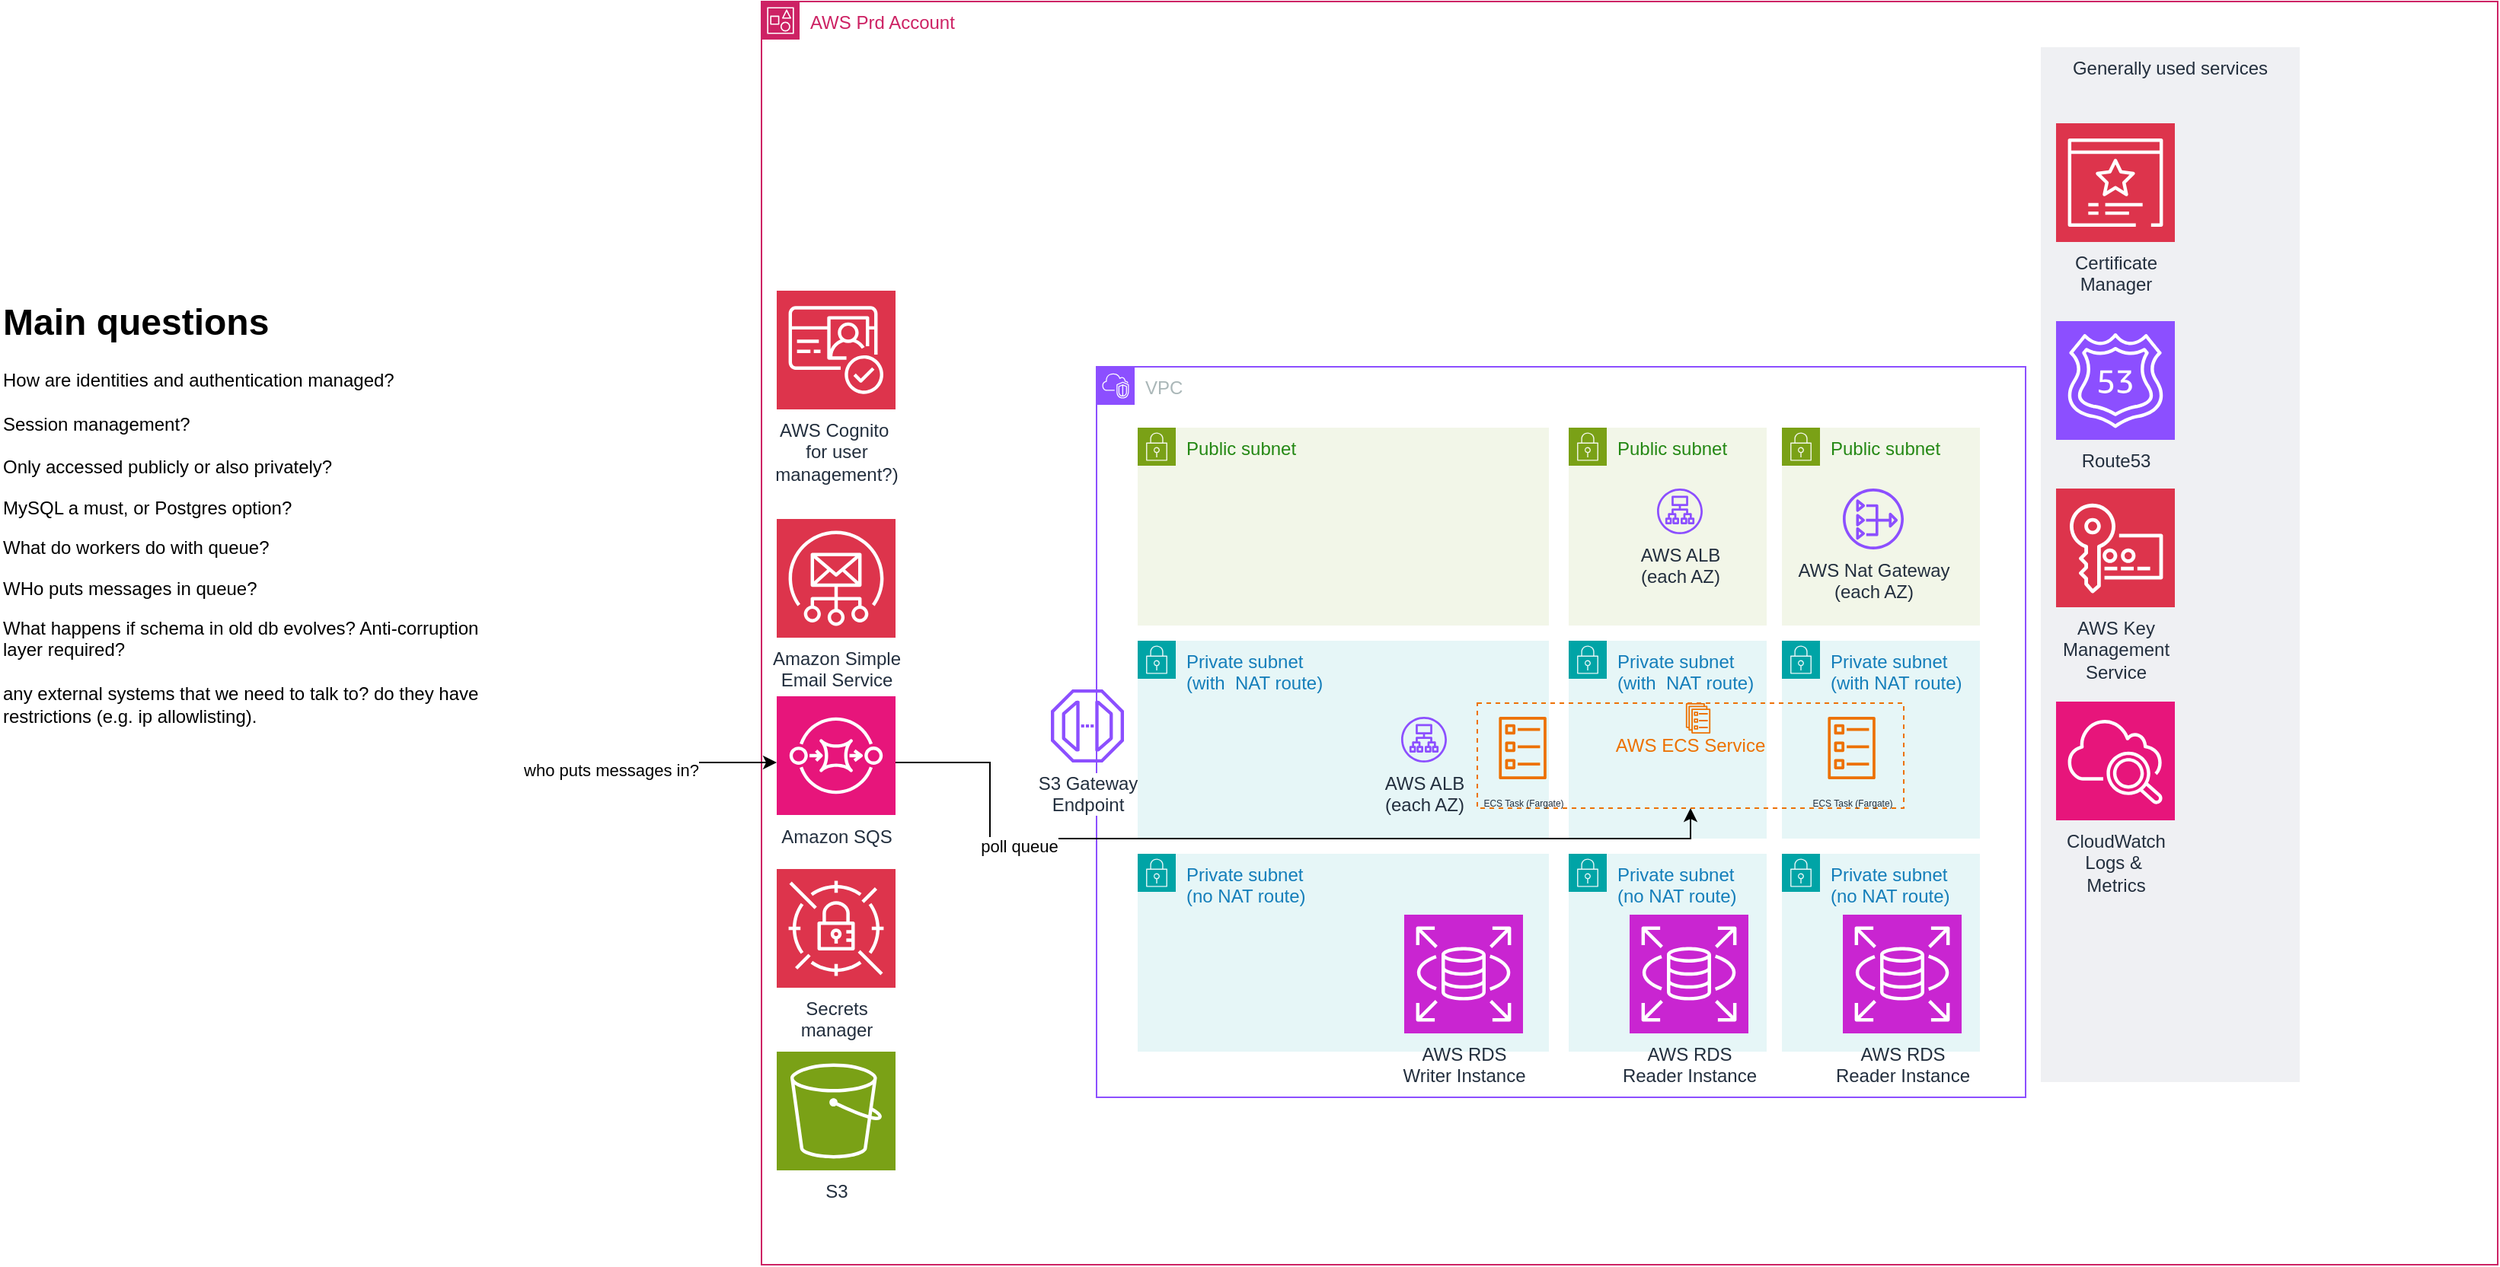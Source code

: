 <mxfile version="27.1.3">
  <diagram name="web-app" id="7FVg5mMptfWyBlxpJ3zD">
    <mxGraphModel dx="2907" dy="1952" grid="1" gridSize="10" guides="1" tooltips="1" connect="1" arrows="1" fold="1" page="1" pageScale="1" pageWidth="827" pageHeight="1169" math="0" shadow="0">
      <root>
        <mxCell id="0" />
        <mxCell id="1" value="new background" style="locked=1;" parent="0" />
        <mxCell id="7gcp-KZ2jk-KzHVOEvSe-1" value="AWS Prd Account" style="points=[[0,0],[0.25,0],[0.5,0],[0.75,0],[1,0],[1,0.25],[1,0.5],[1,0.75],[1,1],[0.75,1],[0.5,1],[0.25,1],[0,1],[0,0.75],[0,0.5],[0,0.25]];outlineConnect=0;gradientColor=none;html=1;whiteSpace=wrap;fontSize=12;fontStyle=0;container=1;pointerEvents=0;collapsible=0;recursiveResize=0;shape=mxgraph.aws4.group;grIcon=mxgraph.aws4.group_account;strokeColor=#CD2264;fillColor=none;verticalAlign=top;align=left;spacingLeft=30;fontColor=#CD2264;dashed=0;" parent="1" vertex="1">
          <mxGeometry x="-410" y="-10" width="1140" height="830" as="geometry" />
        </mxCell>
        <mxCell id="9FbU15Thdnti-AI83fav-73" value="Secrets &lt;br&gt;manager" style="sketch=0;points=[[0,0,0],[0.25,0,0],[0.5,0,0],[0.75,0,0],[1,0,0],[0,1,0],[0.25,1,0],[0.5,1,0],[0.75,1,0],[1,1,0],[0,0.25,0],[0,0.5,0],[0,0.75,0],[1,0.25,0],[1,0.5,0],[1,0.75,0]];outlineConnect=0;fontColor=#232F3E;fillColor=#DD344C;strokeColor=#ffffff;dashed=0;verticalLabelPosition=bottom;verticalAlign=top;align=center;html=1;fontSize=12;fontStyle=0;aspect=fixed;shape=mxgraph.aws4.resourceIcon;resIcon=mxgraph.aws4.secrets_manager;" vertex="1" parent="7gcp-KZ2jk-KzHVOEvSe-1">
          <mxGeometry x="10" y="570" width="78" height="78" as="geometry" />
        </mxCell>
        <mxCell id="9FbU15Thdnti-AI83fav-87" value="Amazon SQS" style="sketch=0;points=[[0,0,0],[0.25,0,0],[0.5,0,0],[0.75,0,0],[1,0,0],[0,1,0],[0.25,1,0],[0.5,1,0],[0.75,1,0],[1,1,0],[0,0.25,0],[0,0.5,0],[0,0.75,0],[1,0.25,0],[1,0.5,0],[1,0.75,0]];outlineConnect=0;fontColor=#232F3E;fillColor=#E7157B;strokeColor=#ffffff;dashed=0;verticalLabelPosition=bottom;verticalAlign=top;align=center;html=1;fontSize=12;fontStyle=0;aspect=fixed;shape=mxgraph.aws4.resourceIcon;resIcon=mxgraph.aws4.sqs;" vertex="1" parent="7gcp-KZ2jk-KzHVOEvSe-1">
          <mxGeometry x="10" y="456.5" width="78" height="78" as="geometry" />
        </mxCell>
        <mxCell id="7gcp-KZ2jk-KzHVOEvSe-18" value="new vpc" style="locked=1;" parent="0" />
        <mxCell id="7gcp-KZ2jk-KzHVOEvSe-19" value="VPC" style="points=[[0,0],[0.25,0],[0.5,0],[0.75,0],[1,0],[1,0.25],[1,0.5],[1,0.75],[1,1],[0.75,1],[0.5,1],[0.25,1],[0,1],[0,0.75],[0,0.5],[0,0.25]];outlineConnect=0;gradientColor=none;html=1;whiteSpace=wrap;fontSize=12;fontStyle=0;container=1;pointerEvents=0;collapsible=0;recursiveResize=0;shape=mxgraph.aws4.group;grIcon=mxgraph.aws4.group_vpc2;strokeColor=#8C4FFF;fillColor=none;verticalAlign=top;align=left;spacingLeft=30;fontColor=#AAB7B8;dashed=0;" parent="7gcp-KZ2jk-KzHVOEvSe-18" vertex="1">
          <mxGeometry x="-190" y="230" width="610" height="480" as="geometry" />
        </mxCell>
        <mxCell id="7gcp-KZ2jk-KzHVOEvSe-22" value="Public subnet" style="points=[[0,0],[0.25,0],[0.5,0],[0.75,0],[1,0],[1,0.25],[1,0.5],[1,0.75],[1,1],[0.75,1],[0.5,1],[0.25,1],[0,1],[0,0.75],[0,0.5],[0,0.25]];outlineConnect=0;gradientColor=none;html=1;whiteSpace=wrap;fontSize=12;fontStyle=0;container=1;pointerEvents=0;collapsible=0;recursiveResize=0;shape=mxgraph.aws4.group;grIcon=mxgraph.aws4.group_security_group;grStroke=0;strokeColor=#7AA116;fillColor=#F2F6E8;verticalAlign=top;align=left;spacingLeft=30;fontColor=#248814;dashed=0;" parent="7gcp-KZ2jk-KzHVOEvSe-19" vertex="1">
          <mxGeometry x="27" y="40" width="270" height="130" as="geometry" />
        </mxCell>
        <mxCell id="7gcp-KZ2jk-KzHVOEvSe-25" value="Private subnet&lt;br&gt;(with&amp;nbsp; NAT route)" style="points=[[0,0],[0.25,0],[0.5,0],[0.75,0],[1,0],[1,0.25],[1,0.5],[1,0.75],[1,1],[0.75,1],[0.5,1],[0.25,1],[0,1],[0,0.75],[0,0.5],[0,0.25]];outlineConnect=0;gradientColor=none;html=1;whiteSpace=wrap;fontSize=12;fontStyle=0;container=1;pointerEvents=0;collapsible=0;recursiveResize=0;shape=mxgraph.aws4.group;grIcon=mxgraph.aws4.group_security_group;grStroke=0;strokeColor=#00A4A6;fillColor=#E6F6F7;verticalAlign=top;align=left;spacingLeft=30;fontColor=#147EBA;dashed=0;" parent="7gcp-KZ2jk-KzHVOEvSe-19" vertex="1">
          <mxGeometry x="27" y="180" width="270" height="130" as="geometry" />
        </mxCell>
        <mxCell id="7gcp-KZ2jk-KzHVOEvSe-28" value="Private subnet&lt;br&gt;(no NAT route)" style="points=[[0,0],[0.25,0],[0.5,0],[0.75,0],[1,0],[1,0.25],[1,0.5],[1,0.75],[1,1],[0.75,1],[0.5,1],[0.25,1],[0,1],[0,0.75],[0,0.5],[0,0.25]];outlineConnect=0;gradientColor=none;html=1;whiteSpace=wrap;fontSize=12;fontStyle=0;container=1;pointerEvents=0;collapsible=0;recursiveResize=0;shape=mxgraph.aws4.group;grIcon=mxgraph.aws4.group_security_group;grStroke=0;strokeColor=#00A4A6;fillColor=#E6F6F7;verticalAlign=top;align=left;spacingLeft=30;fontColor=#147EBA;dashed=0;" parent="7gcp-KZ2jk-KzHVOEvSe-19" vertex="1">
          <mxGeometry x="27" y="320" width="270" height="130" as="geometry" />
        </mxCell>
        <mxCell id="7gcp-KZ2jk-KzHVOEvSe-23" value="Public subnet" style="points=[[0,0],[0.25,0],[0.5,0],[0.75,0],[1,0],[1,0.25],[1,0.5],[1,0.75],[1,1],[0.75,1],[0.5,1],[0.25,1],[0,1],[0,0.75],[0,0.5],[0,0.25]];outlineConnect=0;gradientColor=none;html=1;whiteSpace=wrap;fontSize=12;fontStyle=0;container=1;pointerEvents=0;collapsible=0;recursiveResize=0;shape=mxgraph.aws4.group;grIcon=mxgraph.aws4.group_security_group;grStroke=0;strokeColor=#7AA116;fillColor=#F2F6E8;verticalAlign=top;align=left;spacingLeft=30;fontColor=#248814;dashed=0;" parent="7gcp-KZ2jk-KzHVOEvSe-19" vertex="1">
          <mxGeometry x="310" y="40" width="130" height="130" as="geometry" />
        </mxCell>
        <mxCell id="7gcp-KZ2jk-KzHVOEvSe-24" value="Public subnet" style="points=[[0,0],[0.25,0],[0.5,0],[0.75,0],[1,0],[1,0.25],[1,0.5],[1,0.75],[1,1],[0.75,1],[0.5,1],[0.25,1],[0,1],[0,0.75],[0,0.5],[0,0.25]];outlineConnect=0;gradientColor=none;html=1;whiteSpace=wrap;fontSize=12;fontStyle=0;container=1;pointerEvents=0;collapsible=0;recursiveResize=0;shape=mxgraph.aws4.group;grIcon=mxgraph.aws4.group_security_group;grStroke=0;strokeColor=#7AA116;fillColor=#F2F6E8;verticalAlign=top;align=left;spacingLeft=30;fontColor=#248814;dashed=0;" parent="7gcp-KZ2jk-KzHVOEvSe-19" vertex="1">
          <mxGeometry x="450" y="40" width="130" height="130" as="geometry" />
        </mxCell>
        <mxCell id="9FbU15Thdnti-AI83fav-2" value="AWS Nat Gateway&lt;br&gt;(each AZ)" style="sketch=0;outlineConnect=0;fontColor=#232F3E;gradientColor=none;fillColor=#8C4FFF;strokeColor=none;dashed=0;verticalLabelPosition=bottom;verticalAlign=top;align=center;html=1;fontSize=12;fontStyle=0;aspect=fixed;pointerEvents=1;shape=mxgraph.aws4.nat_gateway;" vertex="1" parent="7gcp-KZ2jk-KzHVOEvSe-24">
          <mxGeometry x="40" y="40" width="40" height="40" as="geometry" />
        </mxCell>
        <mxCell id="7gcp-KZ2jk-KzHVOEvSe-26" value="Private subnet&lt;br&gt;(with&amp;nbsp; NAT route)" style="points=[[0,0],[0.25,0],[0.5,0],[0.75,0],[1,0],[1,0.25],[1,0.5],[1,0.75],[1,1],[0.75,1],[0.5,1],[0.25,1],[0,1],[0,0.75],[0,0.5],[0,0.25]];outlineConnect=0;gradientColor=none;html=1;whiteSpace=wrap;fontSize=12;fontStyle=0;container=1;pointerEvents=0;collapsible=0;recursiveResize=0;shape=mxgraph.aws4.group;grIcon=mxgraph.aws4.group_security_group;grStroke=0;strokeColor=#00A4A6;fillColor=#E6F6F7;verticalAlign=top;align=left;spacingLeft=30;fontColor=#147EBA;dashed=0;" parent="7gcp-KZ2jk-KzHVOEvSe-19" vertex="1">
          <mxGeometry x="310" y="180" width="130" height="130" as="geometry" />
        </mxCell>
        <mxCell id="7gcp-KZ2jk-KzHVOEvSe-27" value="Private subnet&lt;br&gt;(with NAT route)" style="points=[[0,0],[0.25,0],[0.5,0],[0.75,0],[1,0],[1,0.25],[1,0.5],[1,0.75],[1,1],[0.75,1],[0.5,1],[0.25,1],[0,1],[0,0.75],[0,0.5],[0,0.25]];outlineConnect=0;gradientColor=none;html=1;whiteSpace=wrap;fontSize=12;fontStyle=0;container=1;pointerEvents=0;collapsible=0;recursiveResize=0;shape=mxgraph.aws4.group;grIcon=mxgraph.aws4.group_security_group;grStroke=0;strokeColor=#00A4A6;fillColor=#E6F6F7;verticalAlign=top;align=left;spacingLeft=30;fontColor=#147EBA;dashed=0;" parent="7gcp-KZ2jk-KzHVOEvSe-19" vertex="1">
          <mxGeometry x="450" y="180" width="130" height="130" as="geometry" />
        </mxCell>
        <mxCell id="7gcp-KZ2jk-KzHVOEvSe-29" value="Private subnet&lt;br&gt;(no NAT route)" style="points=[[0,0],[0.25,0],[0.5,0],[0.75,0],[1,0],[1,0.25],[1,0.5],[1,0.75],[1,1],[0.75,1],[0.5,1],[0.25,1],[0,1],[0,0.75],[0,0.5],[0,0.25]];outlineConnect=0;gradientColor=none;html=1;whiteSpace=wrap;fontSize=12;fontStyle=0;container=1;pointerEvents=0;collapsible=0;recursiveResize=0;shape=mxgraph.aws4.group;grIcon=mxgraph.aws4.group_security_group;grStroke=0;strokeColor=#00A4A6;fillColor=#E6F6F7;verticalAlign=top;align=left;spacingLeft=30;fontColor=#147EBA;dashed=0;" parent="7gcp-KZ2jk-KzHVOEvSe-19" vertex="1">
          <mxGeometry x="310" y="320" width="130" height="130" as="geometry" />
        </mxCell>
        <mxCell id="7gcp-KZ2jk-KzHVOEvSe-30" value="Private subnet&lt;br&gt;(no NAT route)" style="points=[[0,0],[0.25,0],[0.5,0],[0.75,0],[1,0],[1,0.25],[1,0.5],[1,0.75],[1,1],[0.75,1],[0.5,1],[0.25,1],[0,1],[0,0.75],[0,0.5],[0,0.25]];outlineConnect=0;gradientColor=none;html=1;whiteSpace=wrap;fontSize=12;fontStyle=0;container=1;pointerEvents=0;collapsible=0;recursiveResize=0;shape=mxgraph.aws4.group;grIcon=mxgraph.aws4.group_security_group;grStroke=0;strokeColor=#00A4A6;fillColor=#E6F6F7;verticalAlign=top;align=left;spacingLeft=30;fontColor=#147EBA;dashed=0;" parent="7gcp-KZ2jk-KzHVOEvSe-19" vertex="1">
          <mxGeometry x="450" y="320" width="130" height="130" as="geometry" />
        </mxCell>
        <mxCell id="9FbU15Thdnti-AI83fav-3" value="VPC Peering" style="sketch=0;outlineConnect=0;fontColor=#232F3E;gradientColor=none;fillColor=#8C4FFF;strokeColor=none;dashed=0;verticalLabelPosition=bottom;verticalAlign=top;align=center;html=1;fontSize=12;fontStyle=0;aspect=fixed;pointerEvents=1;shape=mxgraph.aws4.peering;" vertex="1" parent="7gcp-KZ2jk-KzHVOEvSe-18">
          <mxGeometry x="490" y="470" width="78" height="78" as="geometry" />
        </mxCell>
        <mxCell id="7gcp-KZ2jk-KzHVOEvSe-4" value="new webapp" style="locked=1;" parent="0" />
        <mxCell id="7gcp-KZ2jk-KzHVOEvSe-21" value="AWS ALB&lt;br&gt;(each AZ)" style="sketch=0;outlineConnect=0;fontColor=#232F3E;gradientColor=none;fillColor=#8C4FFF;strokeColor=none;dashed=0;verticalLabelPosition=bottom;verticalAlign=top;align=center;html=1;fontSize=12;fontStyle=0;aspect=fixed;pointerEvents=1;shape=mxgraph.aws4.application_load_balancer;container=1;" parent="7gcp-KZ2jk-KzHVOEvSe-4" vertex="1" collapsed="1">
          <mxGeometry x="-20" y="460" width="90" height="30" as="geometry">
            <mxRectangle x="170" y="450" width="78" height="78" as="alternateBounds" />
          </mxGeometry>
        </mxCell>
        <mxCell id="7gcp-KZ2jk-KzHVOEvSe-35" value="" style="sketch=0;outlineConnect=0;fontColor=#232F3E;gradientColor=none;fillColor=#ED7100;strokeColor=none;dashed=0;verticalLabelPosition=bottom;verticalAlign=top;align=center;html=1;fontSize=12;fontStyle=0;aspect=fixed;pointerEvents=1;shape=mxgraph.aws4.ecs_service;container=1;" parent="7gcp-KZ2jk-KzHVOEvSe-21" vertex="1" collapsed="1">
          <mxGeometry x="87.5" y="-9" width="25" height="20" as="geometry">
            <mxRectangle x="200" y="472" width="39" height="48" as="alternateBounds" />
          </mxGeometry>
        </mxCell>
        <mxCell id="7gcp-KZ2jk-KzHVOEvSe-37" value="" style="group" parent="7gcp-KZ2jk-KzHVOEvSe-4" vertex="1" connectable="0">
          <mxGeometry x="70" y="451" width="270" height="69" as="geometry" />
        </mxCell>
        <mxCell id="7gcp-KZ2jk-KzHVOEvSe-34" value="&lt;br&gt;&lt;font style=&quot;color: light-dark(rgb(237, 113, 0), rgb(132, 148, 170));&quot;&gt;AWS ECS Service&lt;/font&gt;" style="fillColor=none;strokeColor=light-dark(#ED7100,#8494AA);dashed=1;verticalAlign=top;fontStyle=0;fontColor=#5A6C86;whiteSpace=wrap;html=1;" parent="7gcp-KZ2jk-KzHVOEvSe-37" vertex="1">
          <mxGeometry x="-10" width="280" height="69" as="geometry" />
        </mxCell>
        <mxCell id="7gcp-KZ2jk-KzHVOEvSe-32" value="" style="sketch=0;outlineConnect=0;fontColor=#232F3E;gradientColor=none;fillColor=#ED7100;strokeColor=none;dashed=0;verticalLabelPosition=bottom;verticalAlign=top;align=center;html=1;fontSize=12;fontStyle=0;aspect=fixed;pointerEvents=1;shape=mxgraph.aws4.ecs_service;container=1;" parent="7gcp-KZ2jk-KzHVOEvSe-37" vertex="1" collapsed="1">
          <mxGeometry x="122.5" width="25" height="20" as="geometry">
            <mxRectangle x="122.5" width="39" height="48" as="alternateBounds" />
          </mxGeometry>
        </mxCell>
        <mxCell id="7gcp-KZ2jk-KzHVOEvSe-38" value="&lt;font style=&quot;font-size: 6px;&quot;&gt;ECS Task (Fargate)&lt;/font&gt;" style="sketch=0;outlineConnect=0;fontColor=#232F3E;gradientColor=none;fillColor=#ED7100;strokeColor=none;dashed=0;verticalLabelPosition=bottom;verticalAlign=top;align=center;html=1;fontSize=12;fontStyle=0;aspect=fixed;pointerEvents=1;shape=mxgraph.aws4.ecs_task;" parent="7gcp-KZ2jk-KzHVOEvSe-37" vertex="1">
          <mxGeometry x="4" y="9" width="31.6" height="41" as="geometry" />
        </mxCell>
        <mxCell id="7gcp-KZ2jk-KzHVOEvSe-40" value="&lt;font style=&quot;font-size: 6px;&quot;&gt;ECS Task (Fargate)&lt;/font&gt;" style="sketch=0;outlineConnect=0;fontColor=#232F3E;gradientColor=none;fillColor=#ED7100;strokeColor=none;dashed=0;verticalLabelPosition=bottom;verticalAlign=top;align=center;html=1;fontSize=12;fontStyle=0;aspect=fixed;pointerEvents=1;shape=mxgraph.aws4.ecs_task;" parent="7gcp-KZ2jk-KzHVOEvSe-37" vertex="1">
          <mxGeometry x="220" y="9" width="31.6" height="41" as="geometry" />
        </mxCell>
        <mxCell id="7gcp-KZ2jk-KzHVOEvSe-41" value="AWS RDS&lt;br&gt;Writer Instance" style="sketch=0;points=[[0,0,0],[0.25,0,0],[0.5,0,0],[0.75,0,0],[1,0,0],[0,1,0],[0.25,1,0],[0.5,1,0],[0.75,1,0],[1,1,0],[0,0.25,0],[0,0.5,0],[0,0.75,0],[1,0.25,0],[1,0.5,0],[1,0.75,0]];outlineConnect=0;fontColor=#232F3E;fillColor=#C925D1;strokeColor=#ffffff;dashed=0;verticalLabelPosition=bottom;verticalAlign=top;align=center;html=1;fontSize=12;fontStyle=0;aspect=fixed;shape=mxgraph.aws4.resourceIcon;resIcon=mxgraph.aws4.rds;" parent="7gcp-KZ2jk-KzHVOEvSe-4" vertex="1">
          <mxGeometry x="12" y="590" width="78" height="78" as="geometry" />
        </mxCell>
        <mxCell id="7gcp-KZ2jk-KzHVOEvSe-42" value="AWS RDS&lt;br&gt;Reader Instance" style="sketch=0;points=[[0,0,0],[0.25,0,0],[0.5,0,0],[0.75,0,0],[1,0,0],[0,1,0],[0.25,1,0],[0.5,1,0],[0.75,1,0],[1,1,0],[0,0.25,0],[0,0.5,0],[0,0.75,0],[1,0.25,0],[1,0.5,0],[1,0.75,0]];outlineConnect=0;fontColor=#232F3E;fillColor=#C925D1;strokeColor=#ffffff;dashed=0;verticalLabelPosition=bottom;verticalAlign=top;align=center;html=1;fontSize=12;fontStyle=0;aspect=fixed;shape=mxgraph.aws4.resourceIcon;resIcon=mxgraph.aws4.rds;" parent="7gcp-KZ2jk-KzHVOEvSe-4" vertex="1">
          <mxGeometry x="160" y="590" width="78" height="78" as="geometry" />
        </mxCell>
        <mxCell id="7gcp-KZ2jk-KzHVOEvSe-44" value="AWS RDS&lt;br&gt;Reader Instance" style="sketch=0;points=[[0,0,0],[0.25,0,0],[0.5,0,0],[0.75,0,0],[1,0,0],[0,1,0],[0.25,1,0],[0.5,1,0],[0.75,1,0],[1,1,0],[0,0.25,0],[0,0.5,0],[0,0.75,0],[1,0.25,0],[1,0.5,0],[1,0.75,0]];outlineConnect=0;fontColor=#232F3E;fillColor=#C925D1;strokeColor=#ffffff;dashed=0;verticalLabelPosition=bottom;verticalAlign=top;align=center;html=1;fontSize=12;fontStyle=0;aspect=fixed;shape=mxgraph.aws4.resourceIcon;resIcon=mxgraph.aws4.rds;" parent="7gcp-KZ2jk-KzHVOEvSe-4" vertex="1">
          <mxGeometry x="300" y="590" width="78" height="78" as="geometry" />
        </mxCell>
        <mxCell id="9FbU15Thdnti-AI83fav-10" value="AWS ALB&lt;br&gt;(each AZ)" style="sketch=0;outlineConnect=0;fontColor=#232F3E;gradientColor=none;fillColor=#8C4FFF;strokeColor=none;dashed=0;verticalLabelPosition=bottom;verticalAlign=top;align=center;html=1;fontSize=12;fontStyle=0;aspect=fixed;pointerEvents=1;shape=mxgraph.aws4.application_load_balancer;container=1;" vertex="1" collapsed="1" parent="7gcp-KZ2jk-KzHVOEvSe-4">
          <mxGeometry x="148" y="310" width="90" height="30" as="geometry">
            <mxRectangle x="170" y="450" width="78" height="78" as="alternateBounds" />
          </mxGeometry>
        </mxCell>
        <mxCell id="9FbU15Thdnti-AI83fav-11" value="" style="sketch=0;outlineConnect=0;fontColor=#232F3E;gradientColor=none;fillColor=#ED7100;strokeColor=none;dashed=0;verticalLabelPosition=bottom;verticalAlign=top;align=center;html=1;fontSize=12;fontStyle=0;aspect=fixed;pointerEvents=1;shape=mxgraph.aws4.ecs_service;container=1;" vertex="1" collapsed="1" parent="9FbU15Thdnti-AI83fav-10">
          <mxGeometry x="87.5" y="-9" width="25" height="20" as="geometry">
            <mxRectangle x="200" y="472" width="39" height="48" as="alternateBounds" />
          </mxGeometry>
        </mxCell>
        <mxCell id="9FbU15Thdnti-AI83fav-53" value="AWS Cognito&amp;nbsp;&lt;br&gt;for user &lt;br&gt;management?)" style="sketch=0;points=[[0,0,0],[0.25,0,0],[0.5,0,0],[0.75,0,0],[1,0,0],[0,1,0],[0.25,1,0],[0.5,1,0],[0.75,1,0],[1,1,0],[0,0.25,0],[0,0.5,0],[0,0.75,0],[1,0.25,0],[1,0.5,0],[1,0.75,0]];outlineConnect=0;fontColor=#232F3E;fillColor=#DD344C;strokeColor=#ffffff;dashed=0;verticalLabelPosition=bottom;verticalAlign=top;align=center;html=1;fontSize=12;fontStyle=0;aspect=fixed;shape=mxgraph.aws4.resourceIcon;resIcon=mxgraph.aws4.cognito;" vertex="1" parent="7gcp-KZ2jk-KzHVOEvSe-4">
          <mxGeometry x="-400" y="180" width="78" height="78" as="geometry" />
        </mxCell>
        <mxCell id="9FbU15Thdnti-AI83fav-55" value="Amazon Simple &lt;br&gt;Email Service" style="sketch=0;points=[[0,0,0],[0.25,0,0],[0.5,0,0],[0.75,0,0],[1,0,0],[0,1,0],[0.25,1,0],[0.5,1,0],[0.75,1,0],[1,1,0],[0,0.25,0],[0,0.5,0],[0,0.75,0],[1,0.25,0],[1,0.5,0],[1,0.75,0]];outlineConnect=0;fontColor=#232F3E;fillColor=#DD344C;strokeColor=#ffffff;dashed=0;verticalLabelPosition=bottom;verticalAlign=top;align=center;html=1;fontSize=12;fontStyle=0;aspect=fixed;shape=mxgraph.aws4.resourceIcon;resIcon=mxgraph.aws4.simple_email_service;" vertex="1" parent="7gcp-KZ2jk-KzHVOEvSe-4">
          <mxGeometry x="-400" y="330" width="78" height="78" as="geometry" />
        </mxCell>
        <mxCell id="9FbU15Thdnti-AI83fav-76" value="&lt;span style=&quot;background-color: light-dark(#ffffff, var(--ge-dark-color, #121212));&quot;&gt;S3 Gateway &lt;br&gt;Endpoint&lt;/span&gt;" style="sketch=0;outlineConnect=0;fontColor=#232F3E;gradientColor=none;fillColor=#8C4FFF;strokeColor=none;dashed=0;verticalLabelPosition=bottom;verticalAlign=top;align=center;html=1;fontSize=12;fontStyle=0;aspect=fixed;pointerEvents=1;shape=mxgraph.aws4.endpoint;" vertex="1" parent="7gcp-KZ2jk-KzHVOEvSe-4">
          <mxGeometry x="-220" y="442" width="48" height="48" as="geometry" />
        </mxCell>
        <mxCell id="9FbU15Thdnti-AI83fav-79" value="&lt;h1 style=&quot;margin-top: 0px;&quot;&gt;Main questions&lt;/h1&gt;&lt;p&gt;How are identities and authentication managed?&lt;br&gt;&lt;br&gt;Session management?&lt;br&gt;&lt;br&gt;Only accessed publicly or also privately?&lt;/p&gt;&lt;p&gt;MySQL a must, or Postgres option?&lt;/p&gt;&lt;p&gt;What do workers do with queue?&lt;/p&gt;&lt;p&gt;WHo puts messages in queue?&lt;br&gt;&lt;/p&gt;&lt;p&gt;What happens if schema in old db evolves? Anti-corruption layer required?&lt;br&gt;&lt;br&gt;any external systems that we need to talk to? do they have restrictions (e.g. ip allowlisting).&lt;br&gt;&lt;/p&gt;&lt;p&gt;&lt;br&gt;&lt;/p&gt;" style="text;html=1;whiteSpace=wrap;overflow=hidden;rounded=0;" vertex="1" parent="7gcp-KZ2jk-KzHVOEvSe-4">
          <mxGeometry x="-910" y="180" width="320" height="410" as="geometry" />
        </mxCell>
        <mxCell id="9FbU15Thdnti-AI83fav-81" value="Generally used services" style="fillColor=#EFF0F3;strokeColor=none;dashed=0;verticalAlign=top;fontStyle=0;fontColor=#232F3D;whiteSpace=wrap;html=1;" vertex="1" parent="7gcp-KZ2jk-KzHVOEvSe-4">
          <mxGeometry x="430" y="20" width="170" height="680" as="geometry" />
        </mxCell>
        <mxCell id="9FbU15Thdnti-AI83fav-82" value="Certificate &lt;br&gt;Manager" style="sketch=0;points=[[0,0,0],[0.25,0,0],[0.5,0,0],[0.75,0,0],[1,0,0],[0,1,0],[0.25,1,0],[0.5,1,0],[0.75,1,0],[1,1,0],[0,0.25,0],[0,0.5,0],[0,0.75,0],[1,0.25,0],[1,0.5,0],[1,0.75,0]];outlineConnect=0;fontColor=#232F3E;fillColor=#DD344C;strokeColor=#ffffff;dashed=0;verticalLabelPosition=bottom;verticalAlign=top;align=center;html=1;fontSize=12;fontStyle=0;aspect=fixed;shape=mxgraph.aws4.resourceIcon;resIcon=mxgraph.aws4.certificate_manager_3;" vertex="1" parent="7gcp-KZ2jk-KzHVOEvSe-4">
          <mxGeometry x="440" y="70" width="78" height="78" as="geometry" />
        </mxCell>
        <mxCell id="9FbU15Thdnti-AI83fav-83" value="Route53" style="sketch=0;points=[[0,0,0],[0.25,0,0],[0.5,0,0],[0.75,0,0],[1,0,0],[0,1,0],[0.25,1,0],[0.5,1,0],[0.75,1,0],[1,1,0],[0,0.25,0],[0,0.5,0],[0,0.75,0],[1,0.25,0],[1,0.5,0],[1,0.75,0]];outlineConnect=0;fontColor=#232F3E;fillColor=#8C4FFF;strokeColor=#ffffff;dashed=0;verticalLabelPosition=bottom;verticalAlign=top;align=center;html=1;fontSize=12;fontStyle=0;aspect=fixed;shape=mxgraph.aws4.resourceIcon;resIcon=mxgraph.aws4.route_53;" vertex="1" parent="7gcp-KZ2jk-KzHVOEvSe-4">
          <mxGeometry x="440" y="200" width="78" height="78" as="geometry" />
        </mxCell>
        <mxCell id="9FbU15Thdnti-AI83fav-84" value="AWS Key &lt;br&gt;Management&lt;br&gt;Service" style="sketch=0;points=[[0,0,0],[0.25,0,0],[0.5,0,0],[0.75,0,0],[1,0,0],[0,1,0],[0.25,1,0],[0.5,1,0],[0.75,1,0],[1,1,0],[0,0.25,0],[0,0.5,0],[0,0.75,0],[1,0.25,0],[1,0.5,0],[1,0.75,0]];outlineConnect=0;fontColor=#232F3E;fillColor=#DD344C;strokeColor=#ffffff;dashed=0;verticalLabelPosition=bottom;verticalAlign=top;align=center;html=1;fontSize=12;fontStyle=0;aspect=fixed;shape=mxgraph.aws4.resourceIcon;resIcon=mxgraph.aws4.key_management_service;" vertex="1" parent="7gcp-KZ2jk-KzHVOEvSe-4">
          <mxGeometry x="440" y="310" width="78" height="78" as="geometry" />
        </mxCell>
        <mxCell id="9FbU15Thdnti-AI83fav-86" value="CloudWatch &lt;br&gt;Logs &amp;amp;&amp;nbsp;&lt;br&gt;Metrics" style="sketch=0;points=[[0,0,0],[0.25,0,0],[0.5,0,0],[0.75,0,0],[1,0,0],[0,1,0],[0.25,1,0],[0.5,1,0],[0.75,1,0],[1,1,0],[0,0.25,0],[0,0.5,0],[0,0.75,0],[1,0.25,0],[1,0.5,0],[1,0.75,0]];points=[[0,0,0],[0.25,0,0],[0.5,0,0],[0.75,0,0],[1,0,0],[0,1,0],[0.25,1,0],[0.5,1,0],[0.75,1,0],[1,1,0],[0,0.25,0],[0,0.5,0],[0,0.75,0],[1,0.25,0],[1,0.5,0],[1,0.75,0]];outlineConnect=0;fontColor=#232F3E;fillColor=#E7157B;strokeColor=#ffffff;dashed=0;verticalLabelPosition=bottom;verticalAlign=top;align=center;html=1;fontSize=12;fontStyle=0;aspect=fixed;shape=mxgraph.aws4.resourceIcon;resIcon=mxgraph.aws4.cloudwatch_2;" vertex="1" parent="7gcp-KZ2jk-KzHVOEvSe-4">
          <mxGeometry x="440" y="450" width="78" height="78" as="geometry" />
        </mxCell>
        <mxCell id="9FbU15Thdnti-AI83fav-88" value="S3" style="sketch=0;points=[[0,0,0],[0.25,0,0],[0.5,0,0],[0.75,0,0],[1,0,0],[0,1,0],[0.25,1,0],[0.5,1,0],[0.75,1,0],[1,1,0],[0,0.25,0],[0,0.5,0],[0,0.75,0],[1,0.25,0],[1,0.5,0],[1,0.75,0]];outlineConnect=0;fontColor=#232F3E;fillColor=#7AA116;strokeColor=#ffffff;dashed=0;verticalLabelPosition=bottom;verticalAlign=top;align=center;html=1;fontSize=12;fontStyle=0;aspect=fixed;shape=mxgraph.aws4.resourceIcon;resIcon=mxgraph.aws4.s3;" vertex="1" parent="7gcp-KZ2jk-KzHVOEvSe-4">
          <mxGeometry x="-400" y="680" width="78" height="78" as="geometry" />
        </mxCell>
        <mxCell id="7gcp-KZ2jk-KzHVOEvSe-9" value="legacy background" style="locked=1;" parent="0" visible="0" />
        <mxCell id="7gcp-KZ2jk-KzHVOEvSe-10" value="Legacy AWS Account" style="points=[[0,0],[0.25,0],[0.5,0],[0.75,0],[1,0],[1,0.25],[1,0.5],[1,0.75],[1,1],[0.75,1],[0.5,1],[0.25,1],[0,1],[0,0.75],[0,0.5],[0,0.25]];outlineConnect=0;gradientColor=none;html=1;whiteSpace=wrap;fontSize=12;fontStyle=0;container=1;pointerEvents=0;collapsible=0;recursiveResize=0;shape=mxgraph.aws4.group;grIcon=mxgraph.aws4.group_account;strokeColor=#CD2264;fillColor=none;verticalAlign=top;align=left;spacingLeft=30;fontColor=#CD2264;dashed=0;" parent="7gcp-KZ2jk-KzHVOEvSe-9" vertex="1">
          <mxGeometry x="540" y="100" width="290" height="310" as="geometry" />
        </mxCell>
        <mxCell id="7gcp-KZ2jk-KzHVOEvSe-13" value="VPC" style="points=[[0,0],[0.25,0],[0.5,0],[0.75,0],[1,0],[1,0.25],[1,0.5],[1,0.75],[1,1],[0.75,1],[0.5,1],[0.25,1],[0,1],[0,0.75],[0,0.5],[0,0.25]];outlineConnect=0;gradientColor=none;html=1;whiteSpace=wrap;fontSize=12;fontStyle=0;container=1;pointerEvents=0;collapsible=0;recursiveResize=0;shape=mxgraph.aws4.group;grIcon=mxgraph.aws4.group_vpc2;strokeColor=#8C4FFF;fillColor=none;verticalAlign=top;align=left;spacingLeft=30;fontColor=#AAB7B8;dashed=0;" parent="7gcp-KZ2jk-KzHVOEvSe-9" vertex="1">
          <mxGeometry x="610" y="170" width="130" height="130" as="geometry" />
        </mxCell>
        <mxCell id="7gcp-KZ2jk-KzHVOEvSe-11" value="legacy webapp" style="locked=1;" parent="0" visible="0" />
        <mxCell id="7gcp-KZ2jk-KzHVOEvSe-14" value="" style="sketch=0;points=[[0,0,0],[0.25,0,0],[0.5,0,0],[0.75,0,0],[1,0,0],[0,1,0],[0.25,1,0],[0.5,1,0],[0.75,1,0],[1,1,0],[0,0.25,0],[0,0.5,0],[0,0.75,0],[1,0.25,0],[1,0.5,0],[1,0.75,0]];outlineConnect=0;fontColor=#232F3E;fillColor=#C925D1;strokeColor=#ffffff;dashed=0;verticalLabelPosition=bottom;verticalAlign=top;align=center;html=1;fontSize=12;fontStyle=0;aspect=fixed;shape=mxgraph.aws4.resourceIcon;resIcon=mxgraph.aws4.rds;" parent="7gcp-KZ2jk-KzHVOEvSe-11" vertex="1">
          <mxGeometry x="640" y="210" width="78" height="78" as="geometry" />
        </mxCell>
        <mxCell id="9FbU15Thdnti-AI83fav-58" value="queue traffic" style="" parent="0" />
        <mxCell id="9FbU15Thdnti-AI83fav-61" style="edgeStyle=orthogonalEdgeStyle;rounded=0;orthogonalLoop=1;jettySize=auto;html=1;" edge="1" parent="9FbU15Thdnti-AI83fav-58">
          <mxGeometry relative="1" as="geometry">
            <mxPoint x="-530" y="500" as="sourcePoint" />
            <mxPoint x="-400" y="490" as="targetPoint" />
            <Array as="points">
              <mxPoint x="-510" y="490" />
            </Array>
          </mxGeometry>
        </mxCell>
        <mxCell id="9FbU15Thdnti-AI83fav-62" value="who puts messages in?" style="edgeLabel;html=1;align=center;verticalAlign=middle;resizable=0;points=[];" vertex="1" connectable="0" parent="9FbU15Thdnti-AI83fav-61">
          <mxGeometry x="-0.557" y="-5" relative="1" as="geometry">
            <mxPoint as="offset" />
          </mxGeometry>
        </mxCell>
        <mxCell id="9FbU15Thdnti-AI83fav-63" style="edgeStyle=orthogonalEdgeStyle;rounded=0;orthogonalLoop=1;jettySize=auto;html=1;entryX=0.5;entryY=1;entryDx=0;entryDy=0;" edge="1" parent="9FbU15Thdnti-AI83fav-58">
          <mxGeometry relative="1" as="geometry">
            <mxPoint x="200" y="520" as="targetPoint" />
            <Array as="points">
              <mxPoint x="-260" y="490" />
              <mxPoint x="-260" y="540" />
              <mxPoint x="200" y="540" />
            </Array>
            <mxPoint x="-322" y="490" as="sourcePoint" />
          </mxGeometry>
        </mxCell>
        <mxCell id="9FbU15Thdnti-AI83fav-64" value="poll queue" style="edgeLabel;html=1;align=center;verticalAlign=middle;resizable=0;points=[];" vertex="1" connectable="0" parent="9FbU15Thdnti-AI83fav-63">
          <mxGeometry x="-0.557" y="-5" relative="1" as="geometry">
            <mxPoint as="offset" />
          </mxGeometry>
        </mxCell>
        <mxCell id="9FbU15Thdnti-AI83fav-89" value="s3 traffic" style="locked=1;" parent="0" visible="0" />
        <mxCell id="9FbU15Thdnti-AI83fav-90" style="edgeStyle=orthogonalEdgeStyle;rounded=0;orthogonalLoop=1;jettySize=auto;html=1;entryX=1;entryY=0.5;entryDx=0;entryDy=0;entryPerimeter=0;" edge="1" parent="9FbU15Thdnti-AI83fav-89" target="9FbU15Thdnti-AI83fav-88">
          <mxGeometry relative="1" as="geometry">
            <mxPoint x="-220" y="466" as="sourcePoint" />
            <mxPoint x="-321" y="624.0" as="targetPoint" />
          </mxGeometry>
        </mxCell>
        <mxCell id="9FbU15Thdnti-AI83fav-91" style="edgeStyle=orthogonalEdgeStyle;rounded=0;orthogonalLoop=1;jettySize=auto;html=1;" edge="1" parent="9FbU15Thdnti-AI83fav-89">
          <mxGeometry relative="1" as="geometry">
            <mxPoint x="200" y="520" as="sourcePoint" />
            <mxPoint x="-172" y="466" as="targetPoint" />
            <Array as="points">
              <mxPoint x="200" y="540" />
              <mxPoint x="-56" y="540" />
              <mxPoint x="-56" y="466" />
            </Array>
          </mxGeometry>
        </mxCell>
        <mxCell id="9FbU15Thdnti-AI83fav-33" value="external services" style="locked=1;" parent="0" visible="0" />
        <mxCell id="9FbU15Thdnti-AI83fav-34" style="edgeStyle=orthogonalEdgeStyle;rounded=0;orthogonalLoop=1;jettySize=auto;html=1;" edge="1" parent="9FbU15Thdnti-AI83fav-33" source="9FbU15Thdnti-AI83fav-35" target="9FbU15Thdnti-AI83fav-36">
          <mxGeometry relative="1" as="geometry" />
        </mxCell>
        <mxCell id="9FbU15Thdnti-AI83fav-35" value="Public Service" style="sketch=0;outlineConnect=0;fontColor=#232F3E;gradientColor=none;fillColor=#232F3D;strokeColor=none;dashed=0;verticalLabelPosition=bottom;verticalAlign=top;align=center;html=1;fontSize=12;fontStyle=0;aspect=fixed;pointerEvents=1;shape=mxgraph.aws4.generic_application;" vertex="1" parent="9FbU15Thdnti-AI83fav-33">
          <mxGeometry x="-700" y="-10" width="78" height="78" as="geometry" />
        </mxCell>
        <mxCell id="9FbU15Thdnti-AI83fav-36" value="Internet" style="sketch=0;outlineConnect=0;fontColor=#232F3E;gradientColor=none;fillColor=#232F3D;strokeColor=none;dashed=0;verticalLabelPosition=bottom;verticalAlign=top;align=center;html=1;fontSize=12;fontStyle=0;aspect=fixed;pointerEvents=1;shape=mxgraph.aws4.internet_alt1;" vertex="1" parent="9FbU15Thdnti-AI83fav-33">
          <mxGeometry x="-522" y="5" width="78" height="48" as="geometry" />
        </mxCell>
        <mxCell id="9FbU15Thdnti-AI83fav-48" value="Private &lt;br&gt;Service" style="sketch=0;outlineConnect=0;fontColor=#232F3E;gradientColor=none;fillColor=#232F3D;strokeColor=none;dashed=0;verticalLabelPosition=bottom;verticalAlign=top;align=center;html=1;fontSize=12;fontStyle=0;aspect=fixed;pointerEvents=1;shape=mxgraph.aws4.generic_application;" vertex="1" parent="9FbU15Thdnti-AI83fav-33">
          <mxGeometry x="-140" y="460" width="44" height="44" as="geometry" />
        </mxCell>
        <mxCell id="9FbU15Thdnti-AI83fav-50" value="private traffic" style="locked=1;" parent="0" visible="0" />
        <mxCell id="9FbU15Thdnti-AI83fav-52" style="edgeStyle=orthogonalEdgeStyle;rounded=0;orthogonalLoop=1;jettySize=auto;html=1;" edge="1" parent="9FbU15Thdnti-AI83fav-50">
          <mxGeometry relative="1" as="geometry">
            <mxPoint x="9" y="477" as="targetPoint" />
            <mxPoint x="-97" y="477" as="sourcePoint" />
          </mxGeometry>
        </mxCell>
        <mxCell id="9FbU15Thdnti-AI83fav-24" value="option 1 traffic" style="locked=1;" parent="0" visible="0" />
        <mxCell id="9FbU15Thdnti-AI83fav-25" style="edgeStyle=orthogonalEdgeStyle;rounded=0;orthogonalLoop=1;jettySize=auto;html=1;" edge="1" parent="9FbU15Thdnti-AI83fav-24" source="9FbU15Thdnti-AI83fav-26">
          <mxGeometry relative="1" as="geometry">
            <mxPoint x="-10" y="480" as="targetPoint" />
            <Array as="points">
              <mxPoint x="-60" y="480" />
            </Array>
          </mxGeometry>
        </mxCell>
        <mxCell id="9FbU15Thdnti-AI83fav-54" style="edgeStyle=orthogonalEdgeStyle;rounded=0;orthogonalLoop=1;jettySize=auto;html=1;startArrow=classic;startFill=1;" edge="1" parent="9FbU15Thdnti-AI83fav-24" source="9FbU15Thdnti-AI83fav-26" target="9FbU15Thdnti-AI83fav-32">
          <mxGeometry relative="1" as="geometry" />
        </mxCell>
        <mxCell id="9FbU15Thdnti-AI83fav-26" value="&lt;span style=&quot;background-color: light-dark(#ffffff, var(--ge-dark-color, #121212));&quot;&gt;Option 1:&lt;br&gt;API Gateway +&lt;br&gt;Private ALB via &lt;br&gt;VPC Link&lt;/span&gt;" style="sketch=0;points=[[0,0,0],[0.25,0,0],[0.5,0,0],[0.75,0,0],[1,0,0],[0,1,0],[0.25,1,0],[0.5,1,0],[0.75,1,0],[1,1,0],[0,0.25,0],[0,0.5,0],[0,0.75,0],[1,0.25,0],[1,0.5,0],[1,0.75,0]];outlineConnect=0;fontColor=#232F3E;fillColor=#8C4FFF;strokeColor=#ffffff;dashed=0;verticalLabelPosition=bottom;verticalAlign=top;align=center;html=1;fontSize=12;fontStyle=0;aspect=fixed;shape=mxgraph.aws4.resourceIcon;resIcon=mxgraph.aws4.api_gateway;" vertex="1" parent="9FbU15Thdnti-AI83fav-24">
          <mxGeometry x="-100" y="80" width="78" height="78" as="geometry" />
        </mxCell>
        <mxCell id="9FbU15Thdnti-AI83fav-30" style="edgeStyle=orthogonalEdgeStyle;rounded=0;orthogonalLoop=1;jettySize=auto;html=1;entryX=0.5;entryY=0;entryDx=0;entryDy=0;entryPerimeter=0;" edge="1" parent="9FbU15Thdnti-AI83fav-24" target="9FbU15Thdnti-AI83fav-26">
          <mxGeometry relative="1" as="geometry">
            <mxPoint x="-440" y="35" as="sourcePoint" />
          </mxGeometry>
        </mxCell>
        <mxCell id="9FbU15Thdnti-AI83fav-31" value="option 1" style="edgeLabel;html=1;align=center;verticalAlign=middle;resizable=0;points=[];" vertex="1" connectable="0" parent="9FbU15Thdnti-AI83fav-30">
          <mxGeometry x="0.472" y="1" relative="1" as="geometry">
            <mxPoint as="offset" />
          </mxGeometry>
        </mxCell>
        <mxCell id="9FbU15Thdnti-AI83fav-32" value="AWS WAF" style="sketch=0;points=[[0,0,0],[0.25,0,0],[0.5,0,0],[0.75,0,0],[1,0,0],[0,1,0],[0.25,1,0],[0.5,1,0],[0.75,1,0],[1,1,0],[0,0.25,0],[0,0.5,0],[0,0.75,0],[1,0.25,0],[1,0.5,0],[1,0.75,0]];outlineConnect=0;fontColor=#232F3E;fillColor=#DD344C;strokeColor=#ffffff;dashed=0;verticalLabelPosition=bottom;verticalAlign=top;align=center;html=1;fontSize=12;fontStyle=0;aspect=fixed;shape=mxgraph.aws4.resourceIcon;resIcon=mxgraph.aws4.waf;" vertex="1" parent="9FbU15Thdnti-AI83fav-24">
          <mxGeometry x="-220" y="80" width="78" height="78" as="geometry" />
        </mxCell>
        <mxCell id="9FbU15Thdnti-AI83fav-93" style="edgeStyle=orthogonalEdgeStyle;rounded=0;orthogonalLoop=1;jettySize=auto;html=1;" edge="1" parent="9FbU15Thdnti-AI83fav-24">
          <mxGeometry relative="1" as="geometry">
            <mxPoint x="60" y="475" as="targetPoint" />
            <Array as="points">
              <mxPoint x="50" y="475" />
              <mxPoint x="50" y="475" />
            </Array>
            <mxPoint x="40" y="475" as="sourcePoint" />
          </mxGeometry>
        </mxCell>
        <mxCell id="9FbU15Thdnti-AI83fav-37" value="option 2 public traffic" style="locked=1;" parent="0" visible="0" />
        <mxCell id="9FbU15Thdnti-AI83fav-43" style="edgeStyle=orthogonalEdgeStyle;rounded=0;orthogonalLoop=1;jettySize=auto;html=1;entryX=0.5;entryY=0;entryDx=0;entryDy=0;entryPerimeter=0;" edge="1" parent="9FbU15Thdnti-AI83fav-37" target="9FbU15Thdnti-AI83fav-46">
          <mxGeometry relative="1" as="geometry">
            <mxPoint x="-440" y="35" as="sourcePoint" />
          </mxGeometry>
        </mxCell>
        <mxCell id="9FbU15Thdnti-AI83fav-44" style="edgeStyle=orthogonalEdgeStyle;rounded=0;orthogonalLoop=1;jettySize=auto;html=1;startArrow=classic;startFill=1;" edge="1" parent="9FbU15Thdnti-AI83fav-37" source="9FbU15Thdnti-AI83fav-46" target="9FbU15Thdnti-AI83fav-47">
          <mxGeometry relative="1" as="geometry" />
        </mxCell>
        <mxCell id="9FbU15Thdnti-AI83fav-45" style="edgeStyle=orthogonalEdgeStyle;rounded=0;orthogonalLoop=1;jettySize=auto;html=1;" edge="1" parent="9FbU15Thdnti-AI83fav-37" source="9FbU15Thdnti-AI83fav-46">
          <mxGeometry relative="1" as="geometry">
            <mxPoint x="191.919" y="310" as="targetPoint" />
          </mxGeometry>
        </mxCell>
        <mxCell id="9FbU15Thdnti-AI83fav-46" value="Option 2:&lt;br&gt;optional cloudfront &lt;br&gt;(would not recommend) +&lt;br&gt;AWS ALB" style="sketch=0;points=[[0,0,0],[0.25,0,0],[0.5,0,0],[0.75,0,0],[1,0,0],[0,1,0],[0.25,1,0],[0.5,1,0],[0.75,1,0],[1,1,0],[0,0.25,0],[0,0.5,0],[0,0.75,0],[1,0.25,0],[1,0.5,0],[1,0.75,0]];outlineConnect=0;fontColor=#232F3E;fillColor=#8C4FFF;strokeColor=#ffffff;dashed=0;verticalLabelPosition=bottom;verticalAlign=top;align=center;html=1;fontSize=12;fontStyle=0;aspect=fixed;shape=mxgraph.aws4.resourceIcon;resIcon=mxgraph.aws4.cloudfront;labelBackgroundColor=default;" vertex="1" parent="9FbU15Thdnti-AI83fav-37">
          <mxGeometry x="152.919" y="70" width="78" height="78" as="geometry" />
        </mxCell>
        <mxCell id="9FbU15Thdnti-AI83fav-47" value="AWS WAF" style="sketch=0;points=[[0,0,0],[0.25,0,0],[0.5,0,0],[0.75,0,0],[1,0,0],[0,1,0],[0.25,1,0],[0.5,1,0],[0.75,1,0],[1,1,0],[0,0.25,0],[0,0.5,0],[0,0.75,0],[1,0.25,0],[1,0.5,0],[1,0.75,0]];outlineConnect=0;fontColor=#232F3E;fillColor=#DD344C;strokeColor=#ffffff;dashed=0;verticalLabelPosition=bottom;verticalAlign=top;align=center;html=1;fontSize=12;fontStyle=0;aspect=fixed;shape=mxgraph.aws4.resourceIcon;resIcon=mxgraph.aws4.waf;" vertex="1" parent="9FbU15Thdnti-AI83fav-37">
          <mxGeometry x="28.919" y="70" width="78" height="78" as="geometry" />
        </mxCell>
      </root>
    </mxGraphModel>
  </diagram>
</mxfile>
